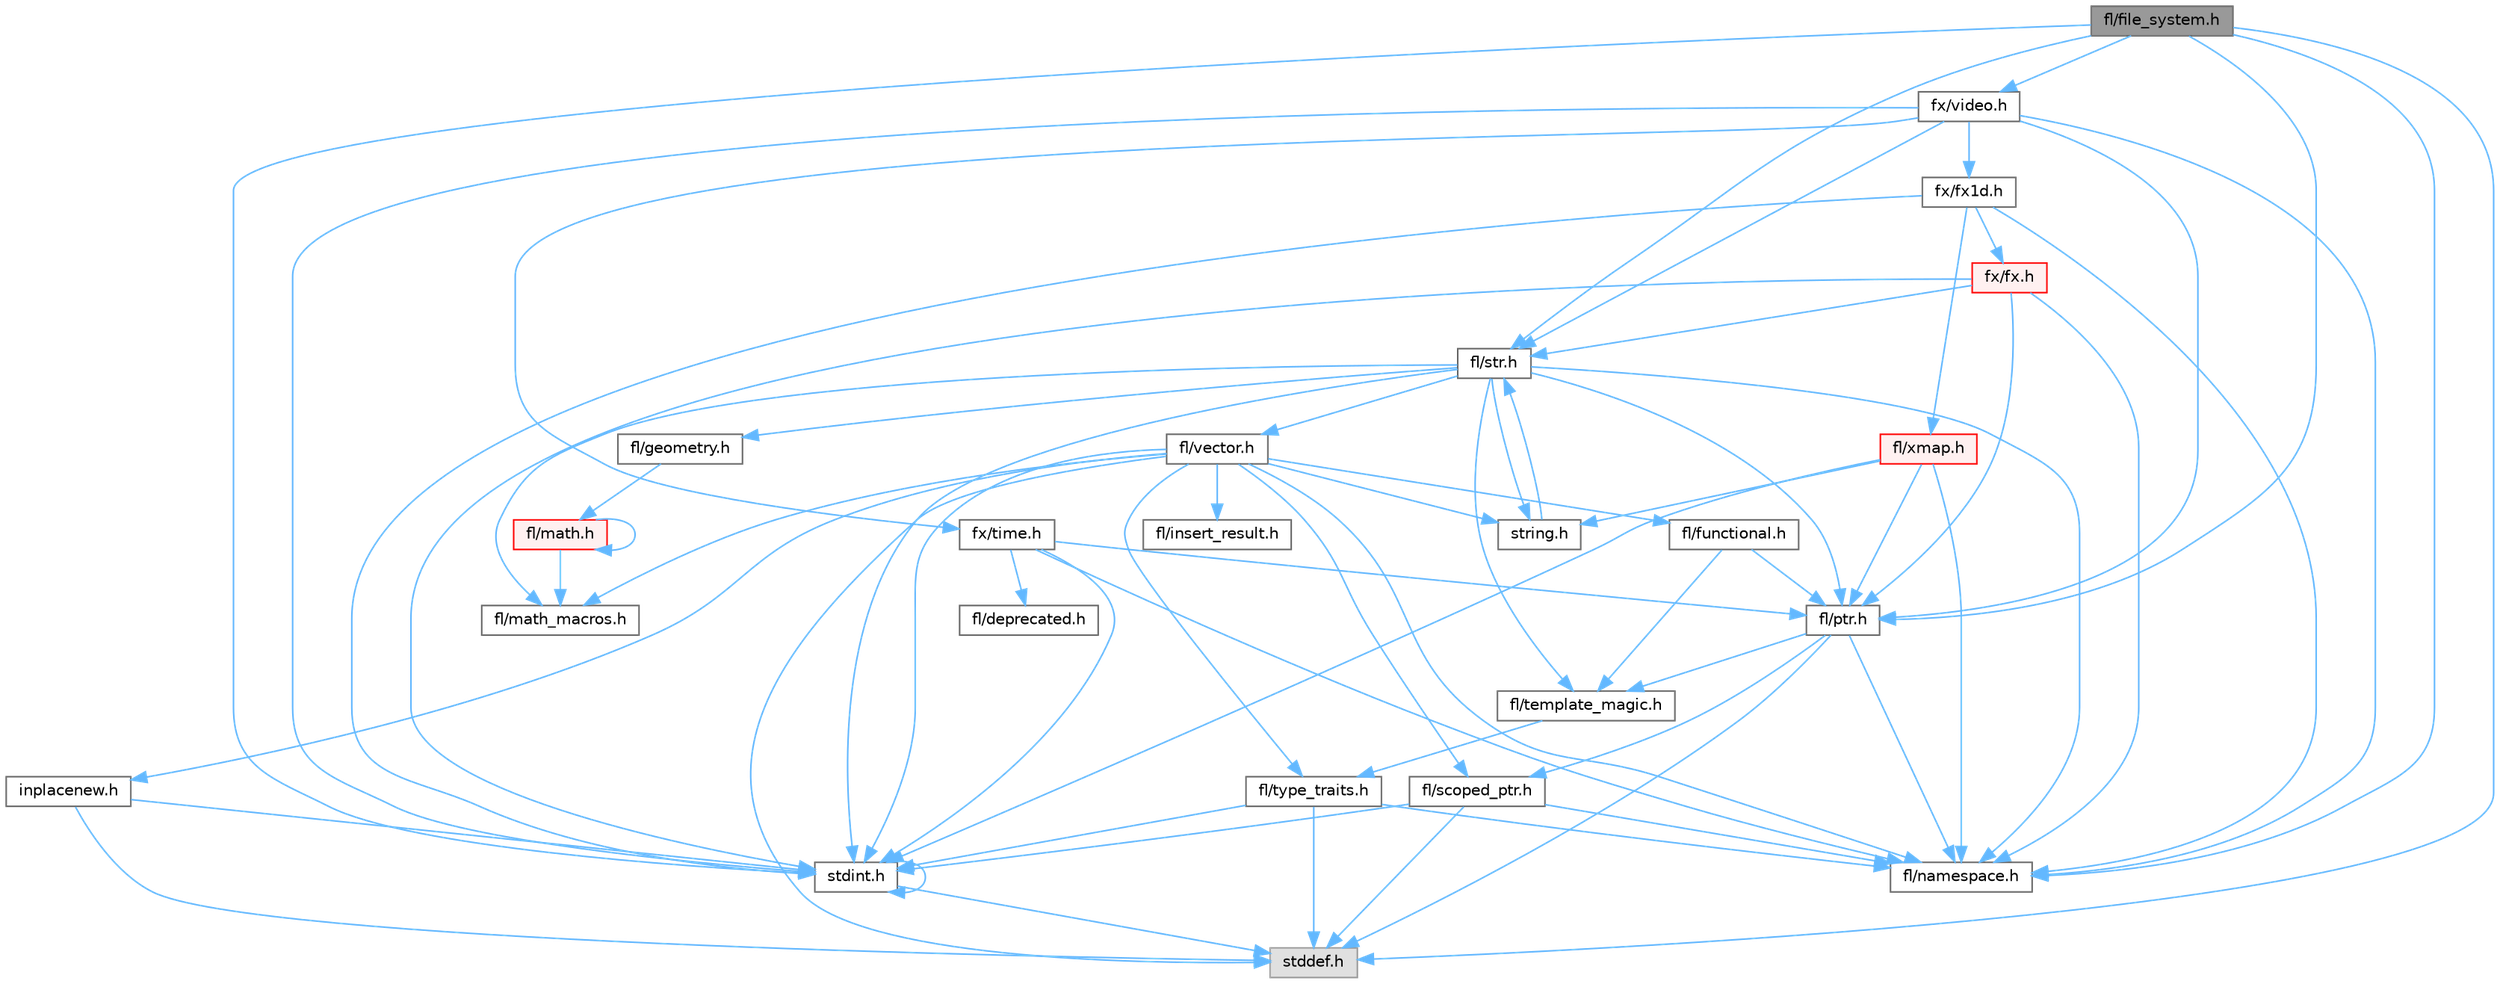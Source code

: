 digraph "fl/file_system.h"
{
 // INTERACTIVE_SVG=YES
 // LATEX_PDF_SIZE
  bgcolor="transparent";
  edge [fontname=Helvetica,fontsize=10,labelfontname=Helvetica,labelfontsize=10];
  node [fontname=Helvetica,fontsize=10,shape=box,height=0.2,width=0.4];
  Node1 [id="Node000001",label="fl/file_system.h",height=0.2,width=0.4,color="gray40", fillcolor="grey60", style="filled", fontcolor="black",tooltip=" "];
  Node1 -> Node2 [id="edge1_Node000001_Node000002",color="steelblue1",style="solid",tooltip=" "];
  Node2 [id="Node000002",label="stddef.h",height=0.2,width=0.4,color="grey60", fillcolor="#E0E0E0", style="filled",tooltip=" "];
  Node1 -> Node3 [id="edge2_Node000001_Node000003",color="steelblue1",style="solid",tooltip=" "];
  Node3 [id="Node000003",label="stdint.h",height=0.2,width=0.4,color="grey40", fillcolor="white", style="filled",URL="$df/dd8/stdint_8h.html",tooltip=" "];
  Node3 -> Node2 [id="edge3_Node000003_Node000002",color="steelblue1",style="solid",tooltip=" "];
  Node3 -> Node3 [id="edge4_Node000003_Node000003",color="steelblue1",style="solid",tooltip=" "];
  Node1 -> Node4 [id="edge5_Node000001_Node000004",color="steelblue1",style="solid",tooltip=" "];
  Node4 [id="Node000004",label="fl/namespace.h",height=0.2,width=0.4,color="grey40", fillcolor="white", style="filled",URL="$df/d2a/namespace_8h.html",tooltip="Implements the FastLED namespace macros."];
  Node1 -> Node5 [id="edge6_Node000001_Node000005",color="steelblue1",style="solid",tooltip=" "];
  Node5 [id="Node000005",label="fl/ptr.h",height=0.2,width=0.4,color="grey40", fillcolor="white", style="filled",URL="$dd/d98/ptr_8h.html",tooltip=" "];
  Node5 -> Node2 [id="edge7_Node000005_Node000002",color="steelblue1",style="solid",tooltip=" "];
  Node5 -> Node4 [id="edge8_Node000005_Node000004",color="steelblue1",style="solid",tooltip=" "];
  Node5 -> Node6 [id="edge9_Node000005_Node000006",color="steelblue1",style="solid",tooltip=" "];
  Node6 [id="Node000006",label="fl/scoped_ptr.h",height=0.2,width=0.4,color="grey40", fillcolor="white", style="filled",URL="$d0/d44/scoped__ptr_8h.html",tooltip=" "];
  Node6 -> Node2 [id="edge10_Node000006_Node000002",color="steelblue1",style="solid",tooltip=" "];
  Node6 -> Node3 [id="edge11_Node000006_Node000003",color="steelblue1",style="solid",tooltip=" "];
  Node6 -> Node4 [id="edge12_Node000006_Node000004",color="steelblue1",style="solid",tooltip=" "];
  Node5 -> Node7 [id="edge13_Node000005_Node000007",color="steelblue1",style="solid",tooltip=" "];
  Node7 [id="Node000007",label="fl/template_magic.h",height=0.2,width=0.4,color="grey40", fillcolor="white", style="filled",URL="$d8/d0c/template__magic_8h.html",tooltip=" "];
  Node7 -> Node8 [id="edge14_Node000007_Node000008",color="steelblue1",style="solid",tooltip=" "];
  Node8 [id="Node000008",label="fl/type_traits.h",height=0.2,width=0.4,color="grey40", fillcolor="white", style="filled",URL="$df/d63/type__traits_8h.html",tooltip=" "];
  Node8 -> Node2 [id="edge15_Node000008_Node000002",color="steelblue1",style="solid",tooltip=" "];
  Node8 -> Node3 [id="edge16_Node000008_Node000003",color="steelblue1",style="solid",tooltip=" "];
  Node8 -> Node4 [id="edge17_Node000008_Node000004",color="steelblue1",style="solid",tooltip=" "];
  Node1 -> Node9 [id="edge18_Node000001_Node000009",color="steelblue1",style="solid",tooltip=" "];
  Node9 [id="Node000009",label="fl/str.h",height=0.2,width=0.4,color="grey40", fillcolor="white", style="filled",URL="$d1/d93/str_8h.html",tooltip=" "];
  Node9 -> Node3 [id="edge19_Node000009_Node000003",color="steelblue1",style="solid",tooltip=" "];
  Node9 -> Node10 [id="edge20_Node000009_Node000010",color="steelblue1",style="solid",tooltip=" "];
  Node10 [id="Node000010",label="string.h",height=0.2,width=0.4,color="grey40", fillcolor="white", style="filled",URL="$da/d66/string_8h.html",tooltip=" "];
  Node10 -> Node9 [id="edge21_Node000010_Node000009",color="steelblue1",style="solid",tooltip=" "];
  Node9 -> Node11 [id="edge22_Node000009_Node000011",color="steelblue1",style="solid",tooltip=" "];
  Node11 [id="Node000011",label="fl/geometry.h",height=0.2,width=0.4,color="grey40", fillcolor="white", style="filled",URL="$d4/d67/geometry_8h.html",tooltip=" "];
  Node11 -> Node12 [id="edge23_Node000011_Node000012",color="steelblue1",style="solid",tooltip=" "];
  Node12 [id="Node000012",label="fl/math.h",height=0.2,width=0.4,color="red", fillcolor="#FFF0F0", style="filled",URL="$df/db1/math_8h.html",tooltip=" "];
  Node12 -> Node16 [id="edge24_Node000012_Node000016",color="steelblue1",style="solid",tooltip=" "];
  Node16 [id="Node000016",label="fl/math_macros.h",height=0.2,width=0.4,color="grey40", fillcolor="white", style="filled",URL="$d8/db8/math__macros_8h.html",tooltip=" "];
  Node12 -> Node12 [id="edge25_Node000012_Node000012",color="steelblue1",style="solid",tooltip=" "];
  Node9 -> Node16 [id="edge26_Node000009_Node000016",color="steelblue1",style="solid",tooltip=" "];
  Node9 -> Node4 [id="edge27_Node000009_Node000004",color="steelblue1",style="solid",tooltip=" "];
  Node9 -> Node5 [id="edge28_Node000009_Node000005",color="steelblue1",style="solid",tooltip=" "];
  Node9 -> Node7 [id="edge29_Node000009_Node000007",color="steelblue1",style="solid",tooltip=" "];
  Node9 -> Node17 [id="edge30_Node000009_Node000017",color="steelblue1",style="solid",tooltip=" "];
  Node17 [id="Node000017",label="fl/vector.h",height=0.2,width=0.4,color="grey40", fillcolor="white", style="filled",URL="$d6/d68/vector_8h.html",tooltip=" "];
  Node17 -> Node2 [id="edge31_Node000017_Node000002",color="steelblue1",style="solid",tooltip=" "];
  Node17 -> Node3 [id="edge32_Node000017_Node000003",color="steelblue1",style="solid",tooltip=" "];
  Node17 -> Node10 [id="edge33_Node000017_Node000010",color="steelblue1",style="solid",tooltip=" "];
  Node17 -> Node18 [id="edge34_Node000017_Node000018",color="steelblue1",style="solid",tooltip=" "];
  Node18 [id="Node000018",label="fl/functional.h",height=0.2,width=0.4,color="grey40", fillcolor="white", style="filled",URL="$d8/dea/functional_8h.html",tooltip=" "];
  Node18 -> Node5 [id="edge35_Node000018_Node000005",color="steelblue1",style="solid",tooltip=" "];
  Node18 -> Node7 [id="edge36_Node000018_Node000007",color="steelblue1",style="solid",tooltip=" "];
  Node17 -> Node19 [id="edge37_Node000017_Node000019",color="steelblue1",style="solid",tooltip=" "];
  Node19 [id="Node000019",label="fl/insert_result.h",height=0.2,width=0.4,color="grey40", fillcolor="white", style="filled",URL="$d1/d22/insert__result_8h.html",tooltip=" "];
  Node17 -> Node16 [id="edge38_Node000017_Node000016",color="steelblue1",style="solid",tooltip=" "];
  Node17 -> Node4 [id="edge39_Node000017_Node000004",color="steelblue1",style="solid",tooltip=" "];
  Node17 -> Node6 [id="edge40_Node000017_Node000006",color="steelblue1",style="solid",tooltip=" "];
  Node17 -> Node8 [id="edge41_Node000017_Node000008",color="steelblue1",style="solid",tooltip=" "];
  Node17 -> Node20 [id="edge42_Node000017_Node000020",color="steelblue1",style="solid",tooltip=" "];
  Node20 [id="Node000020",label="inplacenew.h",height=0.2,width=0.4,color="grey40", fillcolor="white", style="filled",URL="$db/d36/inplacenew_8h.html",tooltip=" "];
  Node20 -> Node2 [id="edge43_Node000020_Node000002",color="steelblue1",style="solid",tooltip=" "];
  Node20 -> Node3 [id="edge44_Node000020_Node000003",color="steelblue1",style="solid",tooltip=" "];
  Node1 -> Node21 [id="edge45_Node000001_Node000021",color="steelblue1",style="solid",tooltip=" "];
  Node21 [id="Node000021",label="fx/video.h",height=0.2,width=0.4,color="grey40", fillcolor="white", style="filled",URL="$dd/d78/video_8h.html",tooltip=" "];
  Node21 -> Node3 [id="edge46_Node000021_Node000003",color="steelblue1",style="solid",tooltip=" "];
  Node21 -> Node4 [id="edge47_Node000021_Node000004",color="steelblue1",style="solid",tooltip=" "];
  Node21 -> Node5 [id="edge48_Node000021_Node000005",color="steelblue1",style="solid",tooltip=" "];
  Node21 -> Node9 [id="edge49_Node000021_Node000009",color="steelblue1",style="solid",tooltip=" "];
  Node21 -> Node22 [id="edge50_Node000021_Node000022",color="steelblue1",style="solid",tooltip=" "];
  Node22 [id="Node000022",label="fx/fx1d.h",height=0.2,width=0.4,color="grey40", fillcolor="white", style="filled",URL="$da/d81/fx1d_8h.html",tooltip=" "];
  Node22 -> Node3 [id="edge51_Node000022_Node000003",color="steelblue1",style="solid",tooltip=" "];
  Node22 -> Node4 [id="edge52_Node000022_Node000004",color="steelblue1",style="solid",tooltip=" "];
  Node22 -> Node23 [id="edge53_Node000022_Node000023",color="steelblue1",style="solid",tooltip=" "];
  Node23 [id="Node000023",label="fl/xmap.h",height=0.2,width=0.4,color="red", fillcolor="#FFF0F0", style="filled",URL="$dd/dcc/xmap_8h.html",tooltip=" "];
  Node23 -> Node3 [id="edge54_Node000023_Node000003",color="steelblue1",style="solid",tooltip=" "];
  Node23 -> Node10 [id="edge55_Node000023_Node000010",color="steelblue1",style="solid",tooltip=" "];
  Node23 -> Node5 [id="edge56_Node000023_Node000005",color="steelblue1",style="solid",tooltip=" "];
  Node23 -> Node4 [id="edge57_Node000023_Node000004",color="steelblue1",style="solid",tooltip=" "];
  Node22 -> Node26 [id="edge58_Node000022_Node000026",color="steelblue1",style="solid",tooltip=" "];
  Node26 [id="Node000026",label="fx/fx.h",height=0.2,width=0.4,color="red", fillcolor="#FFF0F0", style="filled",URL="$df/d44/src_2fx_2fx_8h.html",tooltip=" "];
  Node26 -> Node3 [id="edge59_Node000026_Node000003",color="steelblue1",style="solid",tooltip=" "];
  Node26 -> Node4 [id="edge60_Node000026_Node000004",color="steelblue1",style="solid",tooltip=" "];
  Node26 -> Node5 [id="edge61_Node000026_Node000005",color="steelblue1",style="solid",tooltip=" "];
  Node26 -> Node9 [id="edge62_Node000026_Node000009",color="steelblue1",style="solid",tooltip=" "];
  Node21 -> Node34 [id="edge63_Node000021_Node000034",color="steelblue1",style="solid",tooltip=" "];
  Node34 [id="Node000034",label="fx/time.h",height=0.2,width=0.4,color="grey40", fillcolor="white", style="filled",URL="$de/df7/time_8h.html",tooltip=" "];
  Node34 -> Node3 [id="edge64_Node000034_Node000003",color="steelblue1",style="solid",tooltip=" "];
  Node34 -> Node35 [id="edge65_Node000034_Node000035",color="steelblue1",style="solid",tooltip=" "];
  Node35 [id="Node000035",label="fl/deprecated.h",height=0.2,width=0.4,color="grey40", fillcolor="white", style="filled",URL="$d4/dce/deprecated_8h.html",tooltip=" "];
  Node34 -> Node4 [id="edge66_Node000034_Node000004",color="steelblue1",style="solid",tooltip=" "];
  Node34 -> Node5 [id="edge67_Node000034_Node000005",color="steelblue1",style="solid",tooltip=" "];
}
